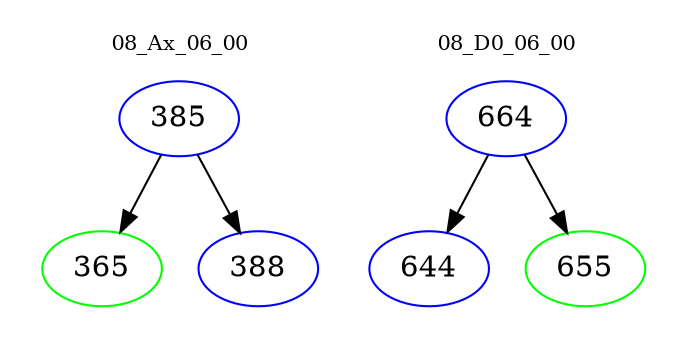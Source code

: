 digraph{
subgraph cluster_0 {
color = white
label = "08_Ax_06_00";
fontsize=10;
T0_385 [label="385", color="blue"]
T0_385 -> T0_365 [color="black"]
T0_365 [label="365", color="green"]
T0_385 -> T0_388 [color="black"]
T0_388 [label="388", color="blue"]
}
subgraph cluster_1 {
color = white
label = "08_D0_06_00";
fontsize=10;
T1_664 [label="664", color="blue"]
T1_664 -> T1_644 [color="black"]
T1_644 [label="644", color="blue"]
T1_664 -> T1_655 [color="black"]
T1_655 [label="655", color="green"]
}
}
